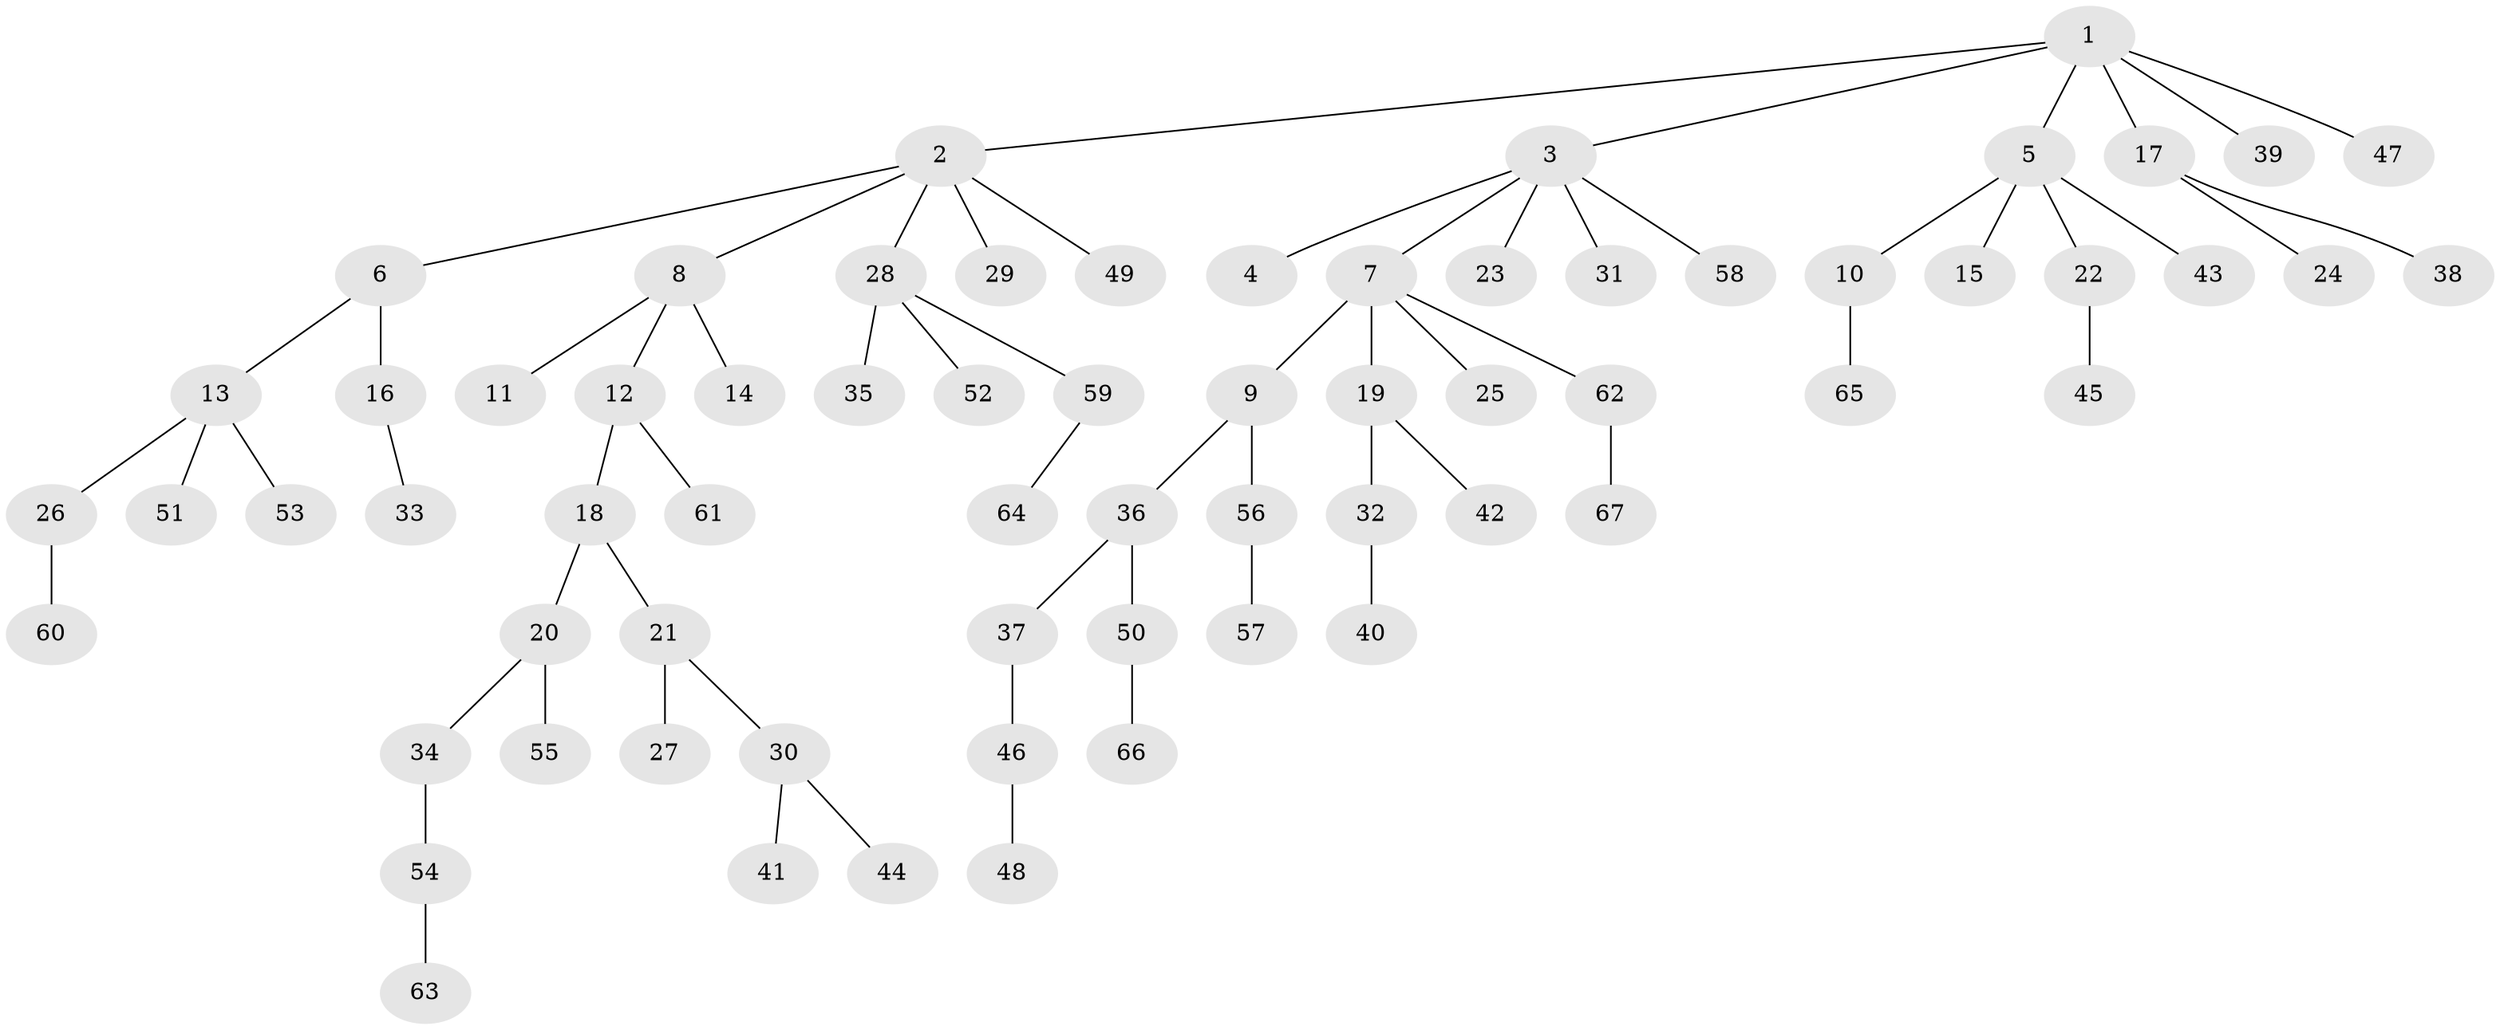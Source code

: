 // coarse degree distribution, {2: 0.15, 1: 0.75, 4: 0.025, 3: 0.025, 5: 0.025, 24: 0.025}
// Generated by graph-tools (version 1.1) at 2025/56/03/04/25 21:56:57]
// undirected, 67 vertices, 66 edges
graph export_dot {
graph [start="1"]
  node [color=gray90,style=filled];
  1;
  2;
  3;
  4;
  5;
  6;
  7;
  8;
  9;
  10;
  11;
  12;
  13;
  14;
  15;
  16;
  17;
  18;
  19;
  20;
  21;
  22;
  23;
  24;
  25;
  26;
  27;
  28;
  29;
  30;
  31;
  32;
  33;
  34;
  35;
  36;
  37;
  38;
  39;
  40;
  41;
  42;
  43;
  44;
  45;
  46;
  47;
  48;
  49;
  50;
  51;
  52;
  53;
  54;
  55;
  56;
  57;
  58;
  59;
  60;
  61;
  62;
  63;
  64;
  65;
  66;
  67;
  1 -- 2;
  1 -- 3;
  1 -- 5;
  1 -- 17;
  1 -- 39;
  1 -- 47;
  2 -- 6;
  2 -- 8;
  2 -- 28;
  2 -- 29;
  2 -- 49;
  3 -- 4;
  3 -- 7;
  3 -- 23;
  3 -- 31;
  3 -- 58;
  5 -- 10;
  5 -- 15;
  5 -- 22;
  5 -- 43;
  6 -- 13;
  6 -- 16;
  7 -- 9;
  7 -- 19;
  7 -- 25;
  7 -- 62;
  8 -- 11;
  8 -- 12;
  8 -- 14;
  9 -- 36;
  9 -- 56;
  10 -- 65;
  12 -- 18;
  12 -- 61;
  13 -- 26;
  13 -- 51;
  13 -- 53;
  16 -- 33;
  17 -- 24;
  17 -- 38;
  18 -- 20;
  18 -- 21;
  19 -- 32;
  19 -- 42;
  20 -- 34;
  20 -- 55;
  21 -- 27;
  21 -- 30;
  22 -- 45;
  26 -- 60;
  28 -- 35;
  28 -- 52;
  28 -- 59;
  30 -- 41;
  30 -- 44;
  32 -- 40;
  34 -- 54;
  36 -- 37;
  36 -- 50;
  37 -- 46;
  46 -- 48;
  50 -- 66;
  54 -- 63;
  56 -- 57;
  59 -- 64;
  62 -- 67;
}
